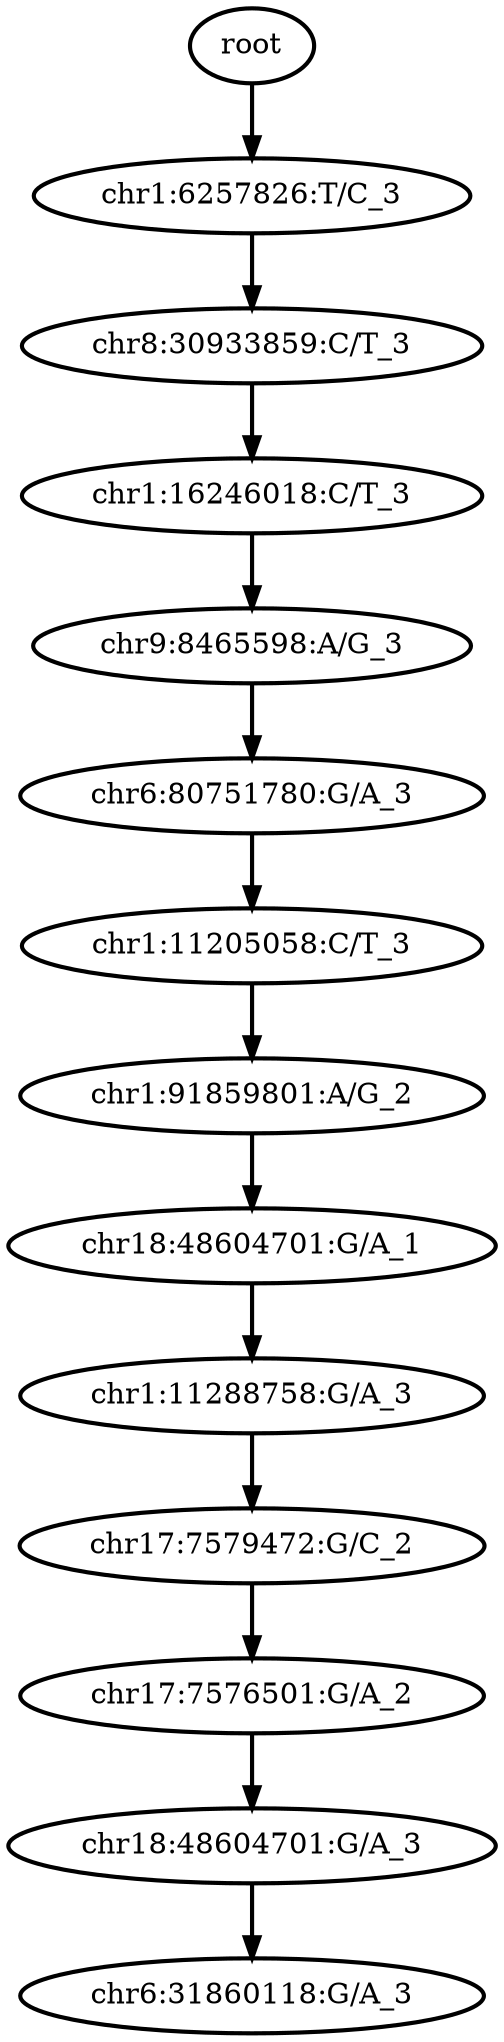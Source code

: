 digraph N {
	overlap="false"
	rankdir="TB"
	0 [label="root", style="bold"];
	1 [label="chr1:6257826:T/C_3", style="bold"];
	2 [label="chr8:30933859:C/T_3", style="bold"];
	3 [label="chr1:16246018:C/T_3", style="bold"];
	4 [label="chr9:8465598:A/G_3", style="bold"];
	5 [label="chr6:80751780:G/A_3", style="bold"];
	6 [label="chr1:11205058:C/T_3", style="bold"];
	7 [label="chr1:91859801:A/G_2", style="bold"];
	8 [label="chr18:48604701:G/A_1", style="bold"];
	9 [label="chr1:11288758:G/A_3", style="bold"];
	10 [label="chr17:7579472:G/C_2", style="bold"];
	11 [label="chr17:7576501:G/A_2", style="bold"];
	12 [label="chr18:48604701:G/A_3", style="bold"];
	13 [label="chr6:31860118:G/A_3", style="bold"];
	0 -> 1 [style="bold"];
	1 -> 2 [style="bold"];
	2 -> 3 [style="bold"];
	3 -> 4 [style="bold"];
	4 -> 5 [style="bold"];
	5 -> 6 [style="bold"];
	6 -> 7 [style="bold"];
	7 -> 8 [style="bold"];
	8 -> 9 [style="bold"];
	9 -> 10 [style="bold"];
	10 -> 11 [style="bold"];
	11 -> 12 [style="bold"];
	12 -> 13 [style="bold"];
}